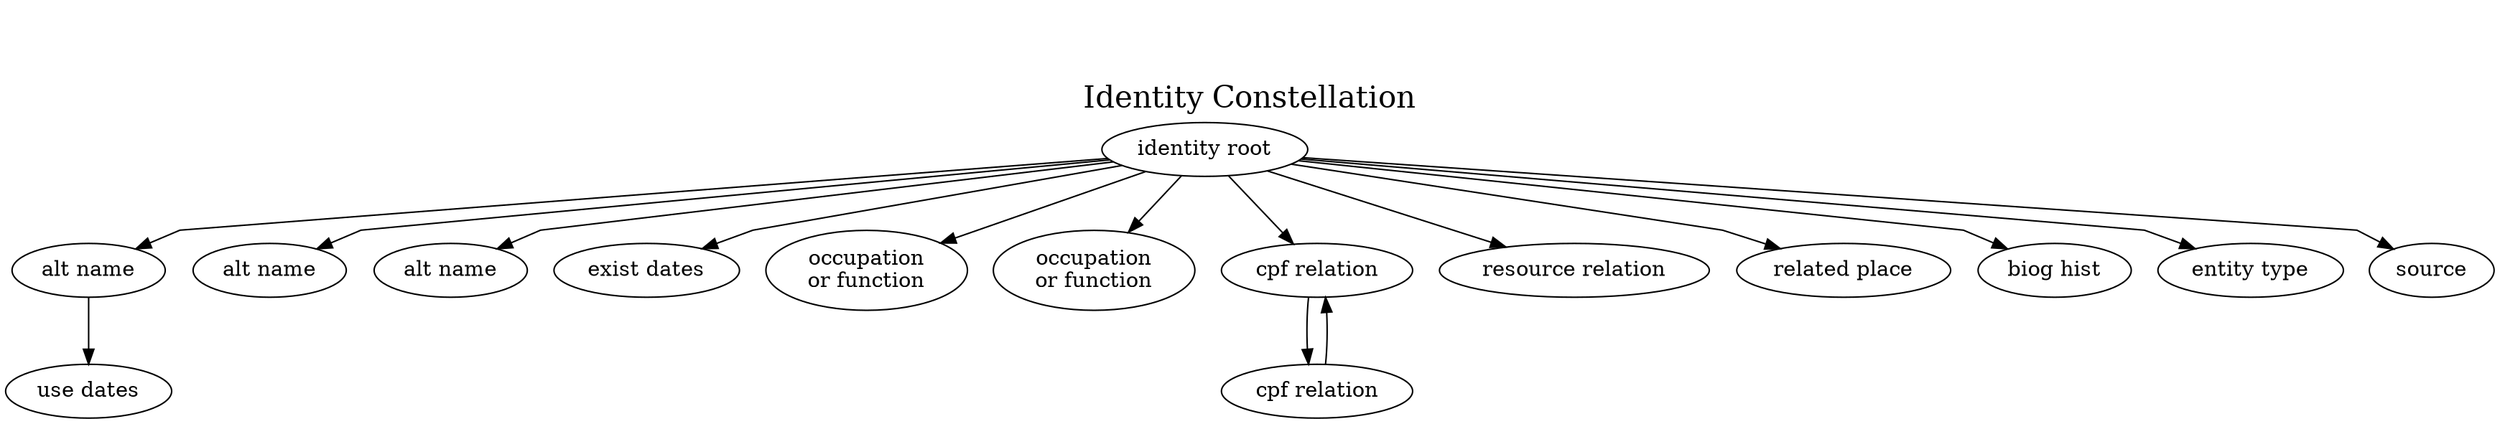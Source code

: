 digraph States {
        // neato -n2 -Tsvg identity_constellation.gv -O
        // 
        // Absolute positioning appears to only work with neato, and only if all nodes are pinned,
        // but not always. neato -n2 units are points, and inputscale appears to be ignored
        // sep=0.2 splines=polyline overlap=false allows the pos values to be followed,
        // while getting the lines to go around nodes.

	label = "\n\nIdentity Constellation";
        labelloc="t";
	fontsize=20;
        // inputscale=75;
        sep=0.08;
        splines=polyline;
        overlap=false;

        "an1" [label="alt name"];
        "an2", "an3" [label="alt name"];
        "ed1" [label="exist dates"];
        "occ1", "occ2" [label="occupation\nor function"];
        "cr1", "cr2" [label="cpf relation"];
        "rr1" [label="resource relation"];
        

        root1 [pos="350,400!" label="identity root"];
        place [pos="200,450!" label="related place"];
        an1 [pos="100,320!" ];
        an2 [pos="100,250!" ]; 
        an3 [pos="100,240!" ];
        ed1 [pos="200,200!"];
        biog [pos="160,400!" label="biog hist"] ;
        cr1 [pos="500,300!"];
        cr2 [pos="600,200!"];
        et [pos="300,100!" label="entity type"];
        occ1 [pos="350,250!"];
        occ2 [pos="450,200!"];
        rr1 [pos="550,350!"];
        src [pos="550,400!" label="source"];
        usedate [pos="105,315]", label="use dates"];

        an1 -> usedate;
        root1 -> et;
        root1 -> src;
        root1 -> place;
        root1 -> an1;
        root1 -> an2;
        root1 -> an3;
        root1 -> ed1;
        root1 -> occ1;
        root1 -> occ2;
        root1 -> cr1;
        root1-> rr1;
        root1 -> biog;

        cr1 -> cr2 ;
        cr2 -> cr1 ;

}
